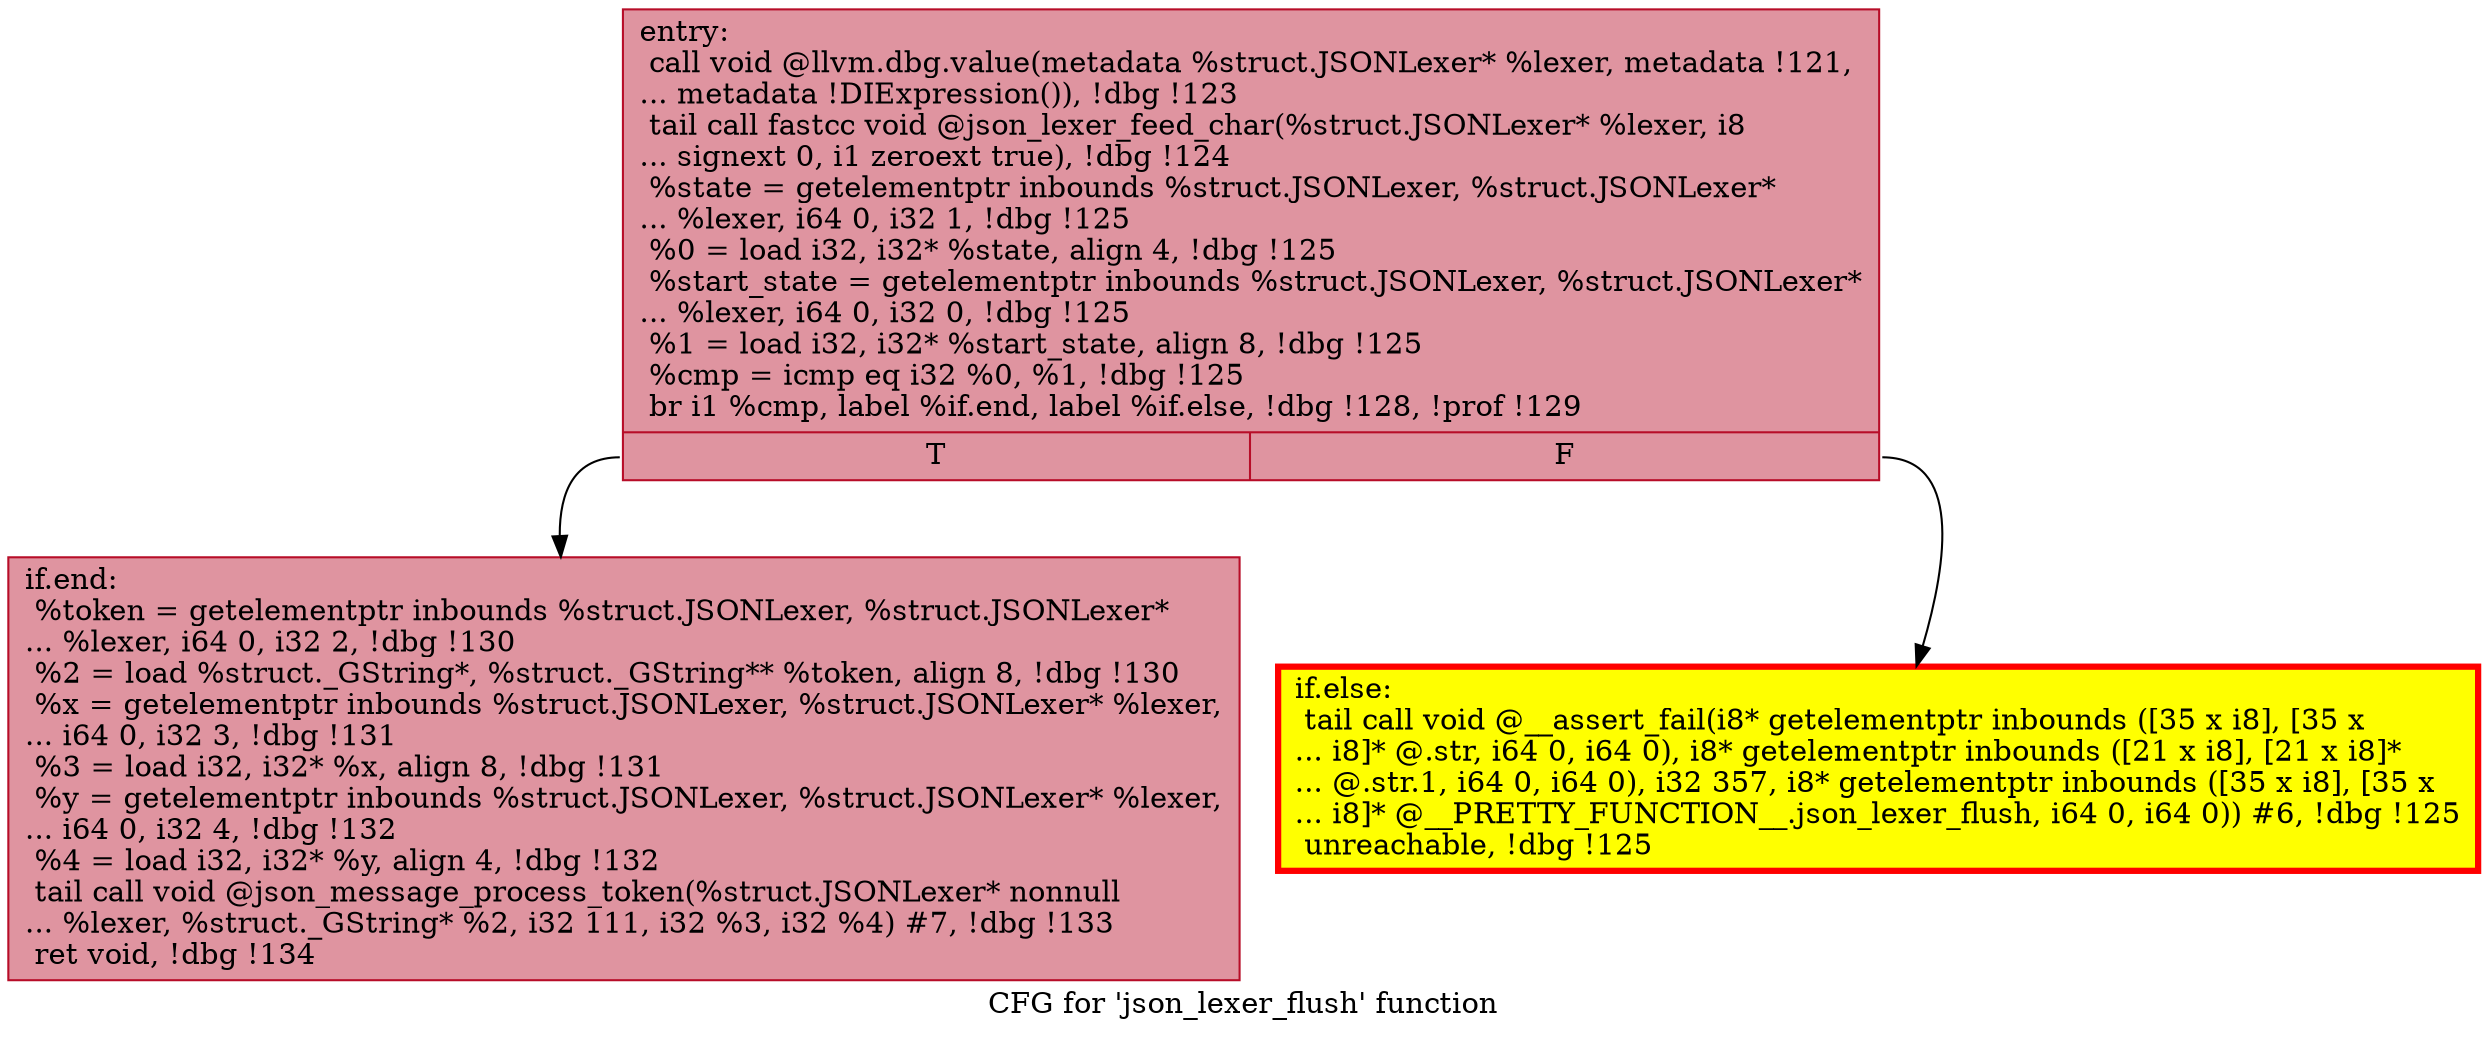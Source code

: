 digraph "CFG for 'json_lexer_flush' function" {
	label="CFG for 'json_lexer_flush' function";

	Node0x561af65471c0 [shape=record,color="#b70d28ff", style=filled, fillcolor="#b70d2870",label="{entry:\l  call void @llvm.dbg.value(metadata %struct.JSONLexer* %lexer, metadata !121,\l... metadata !DIExpression()), !dbg !123\l  tail call fastcc void @json_lexer_feed_char(%struct.JSONLexer* %lexer, i8\l... signext 0, i1 zeroext true), !dbg !124\l  %state = getelementptr inbounds %struct.JSONLexer, %struct.JSONLexer*\l... %lexer, i64 0, i32 1, !dbg !125\l  %0 = load i32, i32* %state, align 4, !dbg !125\l  %start_state = getelementptr inbounds %struct.JSONLexer, %struct.JSONLexer*\l... %lexer, i64 0, i32 0, !dbg !125\l  %1 = load i32, i32* %start_state, align 8, !dbg !125\l  %cmp = icmp eq i32 %0, %1, !dbg !125\l  br i1 %cmp, label %if.end, label %if.else, !dbg !128, !prof !129\l|{<s0>T|<s1>F}}"];
	Node0x561af65471c0:s0 -> Node0x561af6554440;
	Node0x561af65471c0:s1 -> Node0x561af6554490;
	Node0x561af6554490 [shape=record,penwidth=3.0, style="filled", color="red", fillcolor="yellow",label="{if.else:                                          \l  tail call void @__assert_fail(i8* getelementptr inbounds ([35 x i8], [35 x\l... i8]* @.str, i64 0, i64 0), i8* getelementptr inbounds ([21 x i8], [21 x i8]*\l... @.str.1, i64 0, i64 0), i32 357, i8* getelementptr inbounds ([35 x i8], [35 x\l... i8]* @__PRETTY_FUNCTION__.json_lexer_flush, i64 0, i64 0)) #6, !dbg !125\l  unreachable, !dbg !125\l}"];
	Node0x561af6554440 [shape=record,color="#b70d28ff", style=filled, fillcolor="#b70d2870",label="{if.end:                                           \l  %token = getelementptr inbounds %struct.JSONLexer, %struct.JSONLexer*\l... %lexer, i64 0, i32 2, !dbg !130\l  %2 = load %struct._GString*, %struct._GString** %token, align 8, !dbg !130\l  %x = getelementptr inbounds %struct.JSONLexer, %struct.JSONLexer* %lexer,\l... i64 0, i32 3, !dbg !131\l  %3 = load i32, i32* %x, align 8, !dbg !131\l  %y = getelementptr inbounds %struct.JSONLexer, %struct.JSONLexer* %lexer,\l... i64 0, i32 4, !dbg !132\l  %4 = load i32, i32* %y, align 4, !dbg !132\l  tail call void @json_message_process_token(%struct.JSONLexer* nonnull\l... %lexer, %struct._GString* %2, i32 111, i32 %3, i32 %4) #7, !dbg !133\l  ret void, !dbg !134\l}"];
}
